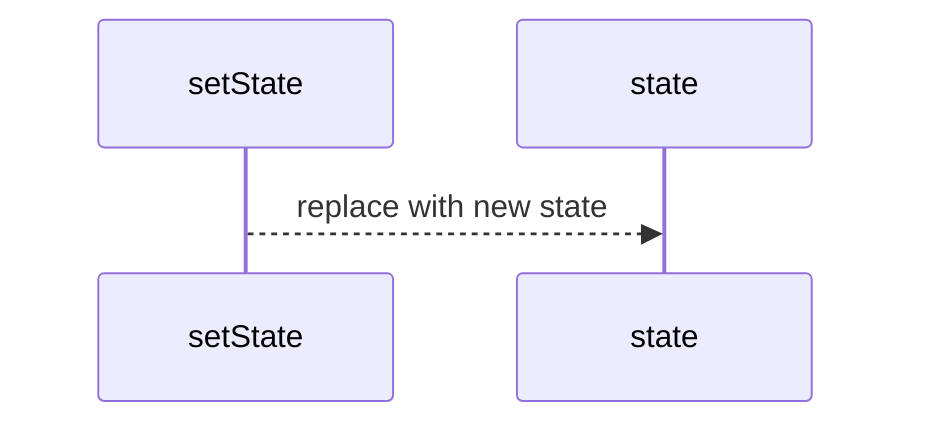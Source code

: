 sequenceDiagram
  participant setState
  participant state

  setState -->> state: replace with new state